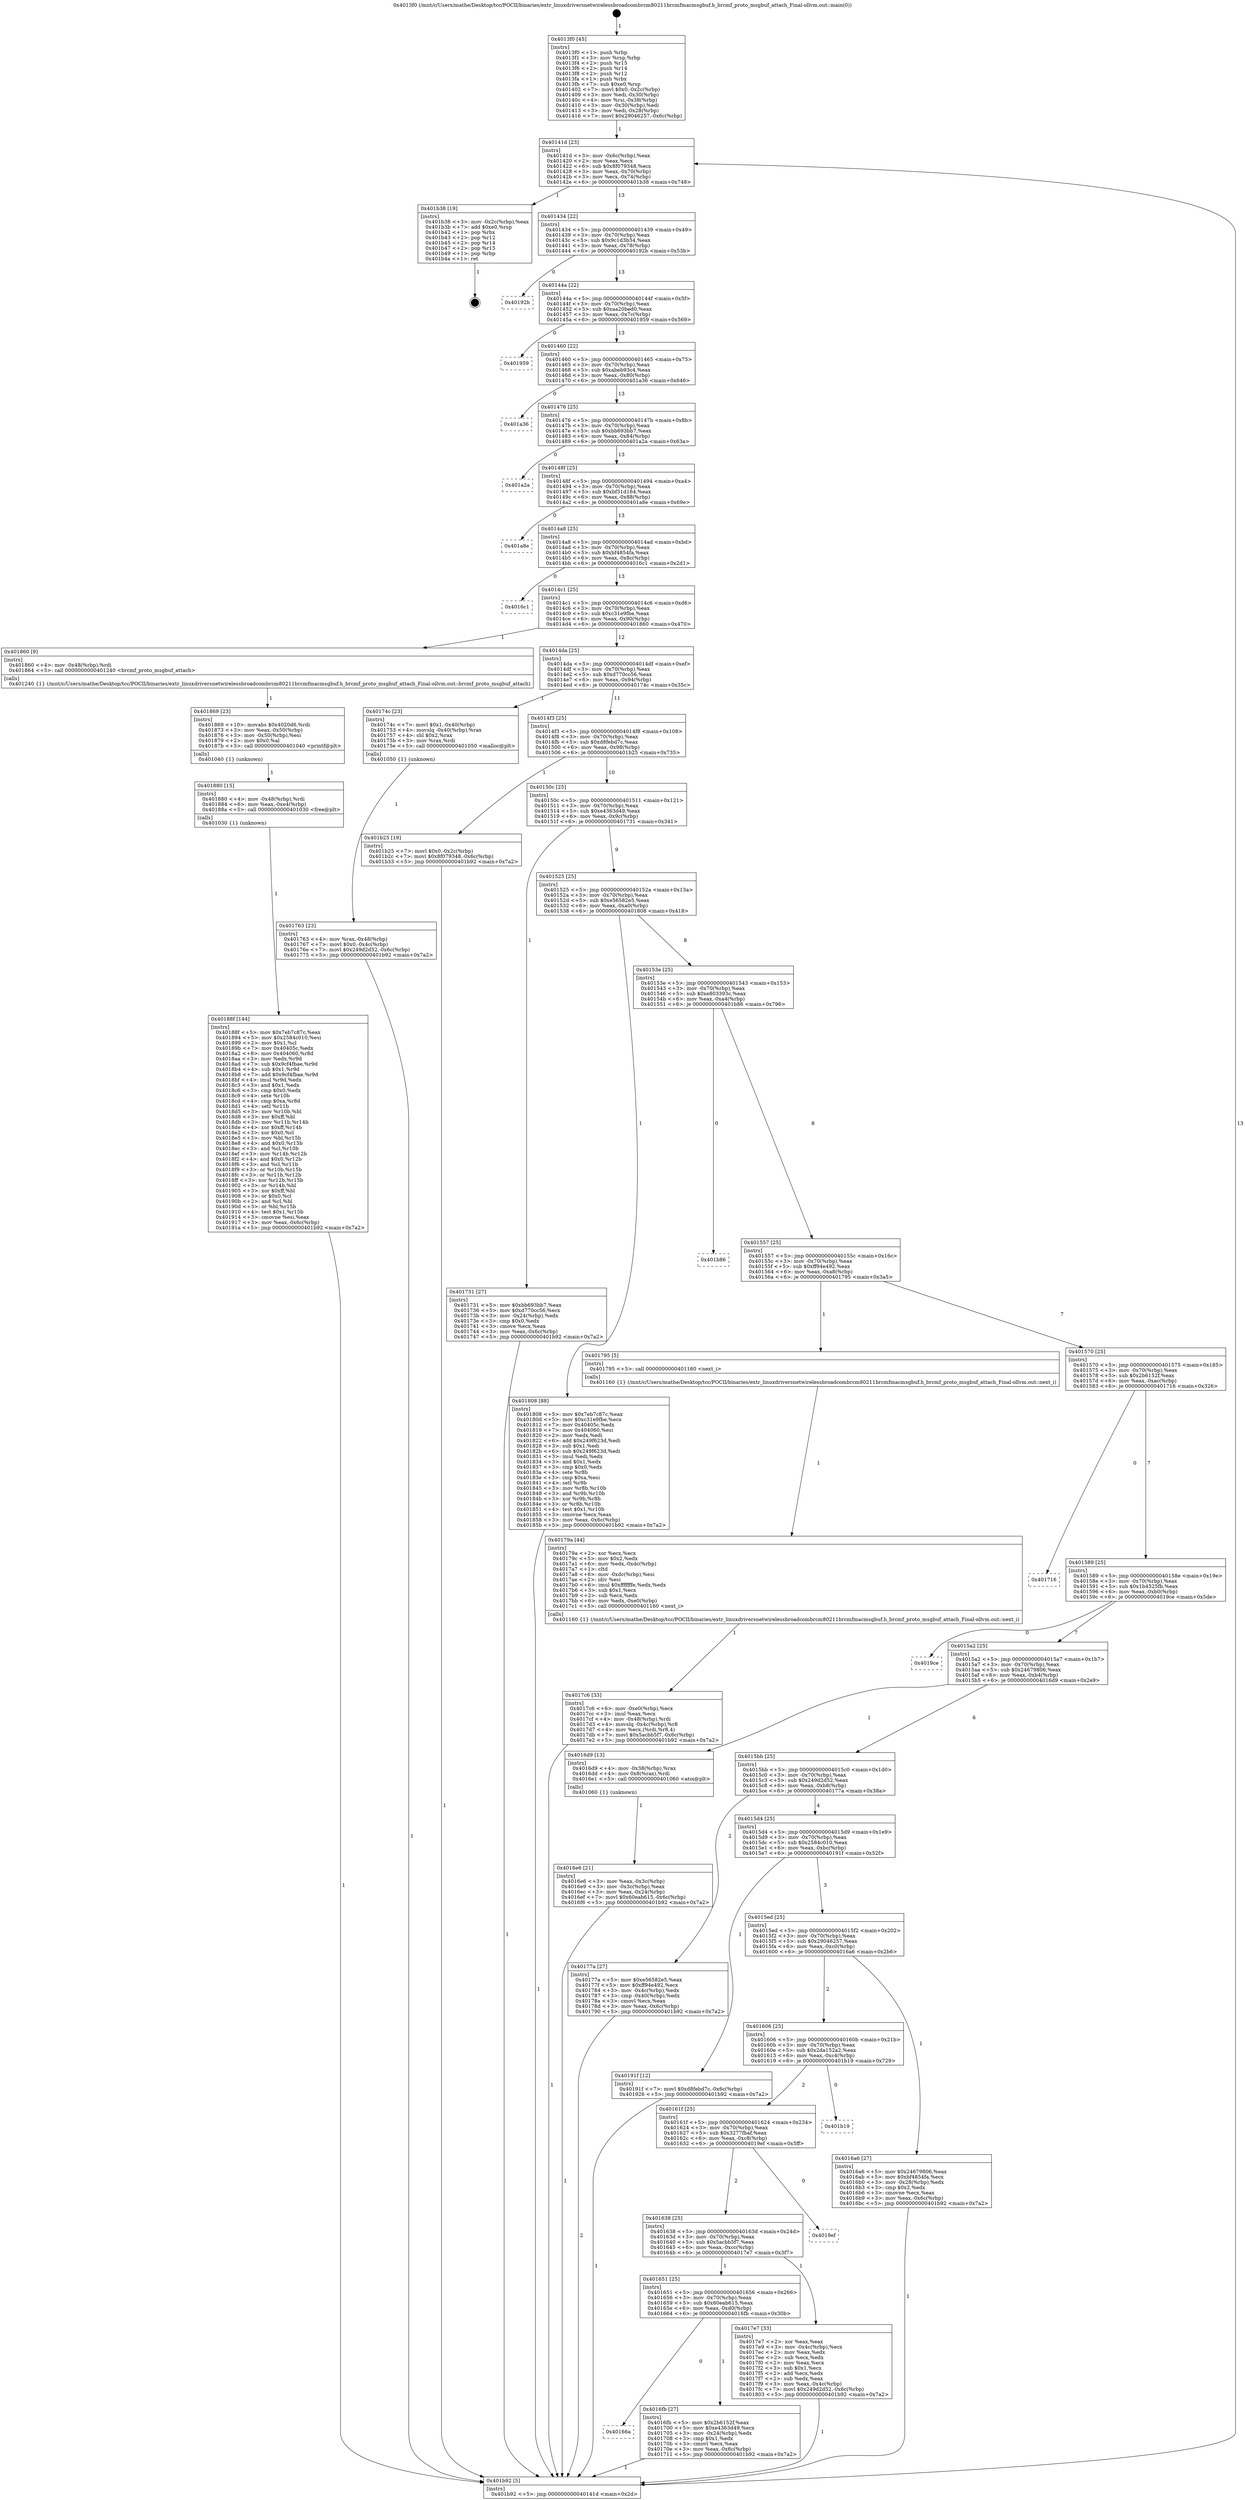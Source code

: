 digraph "0x4013f0" {
  label = "0x4013f0 (/mnt/c/Users/mathe/Desktop/tcc/POCII/binaries/extr_linuxdriversnetwirelessbroadcombrcm80211brcmfmacmsgbuf.h_brcmf_proto_msgbuf_attach_Final-ollvm.out::main(0))"
  labelloc = "t"
  node[shape=record]

  Entry [label="",width=0.3,height=0.3,shape=circle,fillcolor=black,style=filled]
  "0x40141d" [label="{
     0x40141d [23]\l
     | [instrs]\l
     &nbsp;&nbsp;0x40141d \<+3\>: mov -0x6c(%rbp),%eax\l
     &nbsp;&nbsp;0x401420 \<+2\>: mov %eax,%ecx\l
     &nbsp;&nbsp;0x401422 \<+6\>: sub $0x8f079348,%ecx\l
     &nbsp;&nbsp;0x401428 \<+3\>: mov %eax,-0x70(%rbp)\l
     &nbsp;&nbsp;0x40142b \<+3\>: mov %ecx,-0x74(%rbp)\l
     &nbsp;&nbsp;0x40142e \<+6\>: je 0000000000401b38 \<main+0x748\>\l
  }"]
  "0x401b38" [label="{
     0x401b38 [19]\l
     | [instrs]\l
     &nbsp;&nbsp;0x401b38 \<+3\>: mov -0x2c(%rbp),%eax\l
     &nbsp;&nbsp;0x401b3b \<+7\>: add $0xe0,%rsp\l
     &nbsp;&nbsp;0x401b42 \<+1\>: pop %rbx\l
     &nbsp;&nbsp;0x401b43 \<+2\>: pop %r12\l
     &nbsp;&nbsp;0x401b45 \<+2\>: pop %r14\l
     &nbsp;&nbsp;0x401b47 \<+2\>: pop %r15\l
     &nbsp;&nbsp;0x401b49 \<+1\>: pop %rbp\l
     &nbsp;&nbsp;0x401b4a \<+1\>: ret\l
  }"]
  "0x401434" [label="{
     0x401434 [22]\l
     | [instrs]\l
     &nbsp;&nbsp;0x401434 \<+5\>: jmp 0000000000401439 \<main+0x49\>\l
     &nbsp;&nbsp;0x401439 \<+3\>: mov -0x70(%rbp),%eax\l
     &nbsp;&nbsp;0x40143c \<+5\>: sub $0x9c1d3b34,%eax\l
     &nbsp;&nbsp;0x401441 \<+3\>: mov %eax,-0x78(%rbp)\l
     &nbsp;&nbsp;0x401444 \<+6\>: je 000000000040192b \<main+0x53b\>\l
  }"]
  Exit [label="",width=0.3,height=0.3,shape=circle,fillcolor=black,style=filled,peripheries=2]
  "0x40192b" [label="{
     0x40192b\l
  }", style=dashed]
  "0x40144a" [label="{
     0x40144a [22]\l
     | [instrs]\l
     &nbsp;&nbsp;0x40144a \<+5\>: jmp 000000000040144f \<main+0x5f\>\l
     &nbsp;&nbsp;0x40144f \<+3\>: mov -0x70(%rbp),%eax\l
     &nbsp;&nbsp;0x401452 \<+5\>: sub $0xaa20bed0,%eax\l
     &nbsp;&nbsp;0x401457 \<+3\>: mov %eax,-0x7c(%rbp)\l
     &nbsp;&nbsp;0x40145a \<+6\>: je 0000000000401959 \<main+0x569\>\l
  }"]
  "0x40188f" [label="{
     0x40188f [144]\l
     | [instrs]\l
     &nbsp;&nbsp;0x40188f \<+5\>: mov $0x7eb7c87c,%eax\l
     &nbsp;&nbsp;0x401894 \<+5\>: mov $0x2584c010,%esi\l
     &nbsp;&nbsp;0x401899 \<+2\>: mov $0x1,%cl\l
     &nbsp;&nbsp;0x40189b \<+7\>: mov 0x40405c,%edx\l
     &nbsp;&nbsp;0x4018a2 \<+8\>: mov 0x404060,%r8d\l
     &nbsp;&nbsp;0x4018aa \<+3\>: mov %edx,%r9d\l
     &nbsp;&nbsp;0x4018ad \<+7\>: sub $0x9cf4fbae,%r9d\l
     &nbsp;&nbsp;0x4018b4 \<+4\>: sub $0x1,%r9d\l
     &nbsp;&nbsp;0x4018b8 \<+7\>: add $0x9cf4fbae,%r9d\l
     &nbsp;&nbsp;0x4018bf \<+4\>: imul %r9d,%edx\l
     &nbsp;&nbsp;0x4018c3 \<+3\>: and $0x1,%edx\l
     &nbsp;&nbsp;0x4018c6 \<+3\>: cmp $0x0,%edx\l
     &nbsp;&nbsp;0x4018c9 \<+4\>: sete %r10b\l
     &nbsp;&nbsp;0x4018cd \<+4\>: cmp $0xa,%r8d\l
     &nbsp;&nbsp;0x4018d1 \<+4\>: setl %r11b\l
     &nbsp;&nbsp;0x4018d5 \<+3\>: mov %r10b,%bl\l
     &nbsp;&nbsp;0x4018d8 \<+3\>: xor $0xff,%bl\l
     &nbsp;&nbsp;0x4018db \<+3\>: mov %r11b,%r14b\l
     &nbsp;&nbsp;0x4018de \<+4\>: xor $0xff,%r14b\l
     &nbsp;&nbsp;0x4018e2 \<+3\>: xor $0x0,%cl\l
     &nbsp;&nbsp;0x4018e5 \<+3\>: mov %bl,%r15b\l
     &nbsp;&nbsp;0x4018e8 \<+4\>: and $0x0,%r15b\l
     &nbsp;&nbsp;0x4018ec \<+3\>: and %cl,%r10b\l
     &nbsp;&nbsp;0x4018ef \<+3\>: mov %r14b,%r12b\l
     &nbsp;&nbsp;0x4018f2 \<+4\>: and $0x0,%r12b\l
     &nbsp;&nbsp;0x4018f6 \<+3\>: and %cl,%r11b\l
     &nbsp;&nbsp;0x4018f9 \<+3\>: or %r10b,%r15b\l
     &nbsp;&nbsp;0x4018fc \<+3\>: or %r11b,%r12b\l
     &nbsp;&nbsp;0x4018ff \<+3\>: xor %r12b,%r15b\l
     &nbsp;&nbsp;0x401902 \<+3\>: or %r14b,%bl\l
     &nbsp;&nbsp;0x401905 \<+3\>: xor $0xff,%bl\l
     &nbsp;&nbsp;0x401908 \<+3\>: or $0x0,%cl\l
     &nbsp;&nbsp;0x40190b \<+2\>: and %cl,%bl\l
     &nbsp;&nbsp;0x40190d \<+3\>: or %bl,%r15b\l
     &nbsp;&nbsp;0x401910 \<+4\>: test $0x1,%r15b\l
     &nbsp;&nbsp;0x401914 \<+3\>: cmovne %esi,%eax\l
     &nbsp;&nbsp;0x401917 \<+3\>: mov %eax,-0x6c(%rbp)\l
     &nbsp;&nbsp;0x40191a \<+5\>: jmp 0000000000401b92 \<main+0x7a2\>\l
  }"]
  "0x401959" [label="{
     0x401959\l
  }", style=dashed]
  "0x401460" [label="{
     0x401460 [22]\l
     | [instrs]\l
     &nbsp;&nbsp;0x401460 \<+5\>: jmp 0000000000401465 \<main+0x75\>\l
     &nbsp;&nbsp;0x401465 \<+3\>: mov -0x70(%rbp),%eax\l
     &nbsp;&nbsp;0x401468 \<+5\>: sub $0xabeb93c4,%eax\l
     &nbsp;&nbsp;0x40146d \<+3\>: mov %eax,-0x80(%rbp)\l
     &nbsp;&nbsp;0x401470 \<+6\>: je 0000000000401a36 \<main+0x646\>\l
  }"]
  "0x401880" [label="{
     0x401880 [15]\l
     | [instrs]\l
     &nbsp;&nbsp;0x401880 \<+4\>: mov -0x48(%rbp),%rdi\l
     &nbsp;&nbsp;0x401884 \<+6\>: mov %eax,-0xe4(%rbp)\l
     &nbsp;&nbsp;0x40188a \<+5\>: call 0000000000401030 \<free@plt\>\l
     | [calls]\l
     &nbsp;&nbsp;0x401030 \{1\} (unknown)\l
  }"]
  "0x401a36" [label="{
     0x401a36\l
  }", style=dashed]
  "0x401476" [label="{
     0x401476 [25]\l
     | [instrs]\l
     &nbsp;&nbsp;0x401476 \<+5\>: jmp 000000000040147b \<main+0x8b\>\l
     &nbsp;&nbsp;0x40147b \<+3\>: mov -0x70(%rbp),%eax\l
     &nbsp;&nbsp;0x40147e \<+5\>: sub $0xbb693bb7,%eax\l
     &nbsp;&nbsp;0x401483 \<+6\>: mov %eax,-0x84(%rbp)\l
     &nbsp;&nbsp;0x401489 \<+6\>: je 0000000000401a2a \<main+0x63a\>\l
  }"]
  "0x401869" [label="{
     0x401869 [23]\l
     | [instrs]\l
     &nbsp;&nbsp;0x401869 \<+10\>: movabs $0x4020d6,%rdi\l
     &nbsp;&nbsp;0x401873 \<+3\>: mov %eax,-0x50(%rbp)\l
     &nbsp;&nbsp;0x401876 \<+3\>: mov -0x50(%rbp),%esi\l
     &nbsp;&nbsp;0x401879 \<+2\>: mov $0x0,%al\l
     &nbsp;&nbsp;0x40187b \<+5\>: call 0000000000401040 \<printf@plt\>\l
     | [calls]\l
     &nbsp;&nbsp;0x401040 \{1\} (unknown)\l
  }"]
  "0x401a2a" [label="{
     0x401a2a\l
  }", style=dashed]
  "0x40148f" [label="{
     0x40148f [25]\l
     | [instrs]\l
     &nbsp;&nbsp;0x40148f \<+5\>: jmp 0000000000401494 \<main+0xa4\>\l
     &nbsp;&nbsp;0x401494 \<+3\>: mov -0x70(%rbp),%eax\l
     &nbsp;&nbsp;0x401497 \<+5\>: sub $0xbf31d164,%eax\l
     &nbsp;&nbsp;0x40149c \<+6\>: mov %eax,-0x88(%rbp)\l
     &nbsp;&nbsp;0x4014a2 \<+6\>: je 0000000000401a8e \<main+0x69e\>\l
  }"]
  "0x4017c6" [label="{
     0x4017c6 [33]\l
     | [instrs]\l
     &nbsp;&nbsp;0x4017c6 \<+6\>: mov -0xe0(%rbp),%ecx\l
     &nbsp;&nbsp;0x4017cc \<+3\>: imul %eax,%ecx\l
     &nbsp;&nbsp;0x4017cf \<+4\>: mov -0x48(%rbp),%rdi\l
     &nbsp;&nbsp;0x4017d3 \<+4\>: movslq -0x4c(%rbp),%r8\l
     &nbsp;&nbsp;0x4017d7 \<+4\>: mov %ecx,(%rdi,%r8,4)\l
     &nbsp;&nbsp;0x4017db \<+7\>: movl $0x5acbb5f7,-0x6c(%rbp)\l
     &nbsp;&nbsp;0x4017e2 \<+5\>: jmp 0000000000401b92 \<main+0x7a2\>\l
  }"]
  "0x401a8e" [label="{
     0x401a8e\l
  }", style=dashed]
  "0x4014a8" [label="{
     0x4014a8 [25]\l
     | [instrs]\l
     &nbsp;&nbsp;0x4014a8 \<+5\>: jmp 00000000004014ad \<main+0xbd\>\l
     &nbsp;&nbsp;0x4014ad \<+3\>: mov -0x70(%rbp),%eax\l
     &nbsp;&nbsp;0x4014b0 \<+5\>: sub $0xbf4854fa,%eax\l
     &nbsp;&nbsp;0x4014b5 \<+6\>: mov %eax,-0x8c(%rbp)\l
     &nbsp;&nbsp;0x4014bb \<+6\>: je 00000000004016c1 \<main+0x2d1\>\l
  }"]
  "0x40179a" [label="{
     0x40179a [44]\l
     | [instrs]\l
     &nbsp;&nbsp;0x40179a \<+2\>: xor %ecx,%ecx\l
     &nbsp;&nbsp;0x40179c \<+5\>: mov $0x2,%edx\l
     &nbsp;&nbsp;0x4017a1 \<+6\>: mov %edx,-0xdc(%rbp)\l
     &nbsp;&nbsp;0x4017a7 \<+1\>: cltd\l
     &nbsp;&nbsp;0x4017a8 \<+6\>: mov -0xdc(%rbp),%esi\l
     &nbsp;&nbsp;0x4017ae \<+2\>: idiv %esi\l
     &nbsp;&nbsp;0x4017b0 \<+6\>: imul $0xfffffffe,%edx,%edx\l
     &nbsp;&nbsp;0x4017b6 \<+3\>: sub $0x1,%ecx\l
     &nbsp;&nbsp;0x4017b9 \<+2\>: sub %ecx,%edx\l
     &nbsp;&nbsp;0x4017bb \<+6\>: mov %edx,-0xe0(%rbp)\l
     &nbsp;&nbsp;0x4017c1 \<+5\>: call 0000000000401160 \<next_i\>\l
     | [calls]\l
     &nbsp;&nbsp;0x401160 \{1\} (/mnt/c/Users/mathe/Desktop/tcc/POCII/binaries/extr_linuxdriversnetwirelessbroadcombrcm80211brcmfmacmsgbuf.h_brcmf_proto_msgbuf_attach_Final-ollvm.out::next_i)\l
  }"]
  "0x4016c1" [label="{
     0x4016c1\l
  }", style=dashed]
  "0x4014c1" [label="{
     0x4014c1 [25]\l
     | [instrs]\l
     &nbsp;&nbsp;0x4014c1 \<+5\>: jmp 00000000004014c6 \<main+0xd6\>\l
     &nbsp;&nbsp;0x4014c6 \<+3\>: mov -0x70(%rbp),%eax\l
     &nbsp;&nbsp;0x4014c9 \<+5\>: sub $0xc31e9fbe,%eax\l
     &nbsp;&nbsp;0x4014ce \<+6\>: mov %eax,-0x90(%rbp)\l
     &nbsp;&nbsp;0x4014d4 \<+6\>: je 0000000000401860 \<main+0x470\>\l
  }"]
  "0x401763" [label="{
     0x401763 [23]\l
     | [instrs]\l
     &nbsp;&nbsp;0x401763 \<+4\>: mov %rax,-0x48(%rbp)\l
     &nbsp;&nbsp;0x401767 \<+7\>: movl $0x0,-0x4c(%rbp)\l
     &nbsp;&nbsp;0x40176e \<+7\>: movl $0x249d2d52,-0x6c(%rbp)\l
     &nbsp;&nbsp;0x401775 \<+5\>: jmp 0000000000401b92 \<main+0x7a2\>\l
  }"]
  "0x401860" [label="{
     0x401860 [9]\l
     | [instrs]\l
     &nbsp;&nbsp;0x401860 \<+4\>: mov -0x48(%rbp),%rdi\l
     &nbsp;&nbsp;0x401864 \<+5\>: call 0000000000401240 \<brcmf_proto_msgbuf_attach\>\l
     | [calls]\l
     &nbsp;&nbsp;0x401240 \{1\} (/mnt/c/Users/mathe/Desktop/tcc/POCII/binaries/extr_linuxdriversnetwirelessbroadcombrcm80211brcmfmacmsgbuf.h_brcmf_proto_msgbuf_attach_Final-ollvm.out::brcmf_proto_msgbuf_attach)\l
  }"]
  "0x4014da" [label="{
     0x4014da [25]\l
     | [instrs]\l
     &nbsp;&nbsp;0x4014da \<+5\>: jmp 00000000004014df \<main+0xef\>\l
     &nbsp;&nbsp;0x4014df \<+3\>: mov -0x70(%rbp),%eax\l
     &nbsp;&nbsp;0x4014e2 \<+5\>: sub $0xd770cc56,%eax\l
     &nbsp;&nbsp;0x4014e7 \<+6\>: mov %eax,-0x94(%rbp)\l
     &nbsp;&nbsp;0x4014ed \<+6\>: je 000000000040174c \<main+0x35c\>\l
  }"]
  "0x40166a" [label="{
     0x40166a\l
  }", style=dashed]
  "0x40174c" [label="{
     0x40174c [23]\l
     | [instrs]\l
     &nbsp;&nbsp;0x40174c \<+7\>: movl $0x1,-0x40(%rbp)\l
     &nbsp;&nbsp;0x401753 \<+4\>: movslq -0x40(%rbp),%rax\l
     &nbsp;&nbsp;0x401757 \<+4\>: shl $0x2,%rax\l
     &nbsp;&nbsp;0x40175b \<+3\>: mov %rax,%rdi\l
     &nbsp;&nbsp;0x40175e \<+5\>: call 0000000000401050 \<malloc@plt\>\l
     | [calls]\l
     &nbsp;&nbsp;0x401050 \{1\} (unknown)\l
  }"]
  "0x4014f3" [label="{
     0x4014f3 [25]\l
     | [instrs]\l
     &nbsp;&nbsp;0x4014f3 \<+5\>: jmp 00000000004014f8 \<main+0x108\>\l
     &nbsp;&nbsp;0x4014f8 \<+3\>: mov -0x70(%rbp),%eax\l
     &nbsp;&nbsp;0x4014fb \<+5\>: sub $0xd8febd7c,%eax\l
     &nbsp;&nbsp;0x401500 \<+6\>: mov %eax,-0x98(%rbp)\l
     &nbsp;&nbsp;0x401506 \<+6\>: je 0000000000401b25 \<main+0x735\>\l
  }"]
  "0x4016fb" [label="{
     0x4016fb [27]\l
     | [instrs]\l
     &nbsp;&nbsp;0x4016fb \<+5\>: mov $0x2b6152f,%eax\l
     &nbsp;&nbsp;0x401700 \<+5\>: mov $0xe4363d49,%ecx\l
     &nbsp;&nbsp;0x401705 \<+3\>: mov -0x24(%rbp),%edx\l
     &nbsp;&nbsp;0x401708 \<+3\>: cmp $0x1,%edx\l
     &nbsp;&nbsp;0x40170b \<+3\>: cmovl %ecx,%eax\l
     &nbsp;&nbsp;0x40170e \<+3\>: mov %eax,-0x6c(%rbp)\l
     &nbsp;&nbsp;0x401711 \<+5\>: jmp 0000000000401b92 \<main+0x7a2\>\l
  }"]
  "0x401b25" [label="{
     0x401b25 [19]\l
     | [instrs]\l
     &nbsp;&nbsp;0x401b25 \<+7\>: movl $0x0,-0x2c(%rbp)\l
     &nbsp;&nbsp;0x401b2c \<+7\>: movl $0x8f079348,-0x6c(%rbp)\l
     &nbsp;&nbsp;0x401b33 \<+5\>: jmp 0000000000401b92 \<main+0x7a2\>\l
  }"]
  "0x40150c" [label="{
     0x40150c [25]\l
     | [instrs]\l
     &nbsp;&nbsp;0x40150c \<+5\>: jmp 0000000000401511 \<main+0x121\>\l
     &nbsp;&nbsp;0x401511 \<+3\>: mov -0x70(%rbp),%eax\l
     &nbsp;&nbsp;0x401514 \<+5\>: sub $0xe4363d49,%eax\l
     &nbsp;&nbsp;0x401519 \<+6\>: mov %eax,-0x9c(%rbp)\l
     &nbsp;&nbsp;0x40151f \<+6\>: je 0000000000401731 \<main+0x341\>\l
  }"]
  "0x401651" [label="{
     0x401651 [25]\l
     | [instrs]\l
     &nbsp;&nbsp;0x401651 \<+5\>: jmp 0000000000401656 \<main+0x266\>\l
     &nbsp;&nbsp;0x401656 \<+3\>: mov -0x70(%rbp),%eax\l
     &nbsp;&nbsp;0x401659 \<+5\>: sub $0x60eab615,%eax\l
     &nbsp;&nbsp;0x40165e \<+6\>: mov %eax,-0xd0(%rbp)\l
     &nbsp;&nbsp;0x401664 \<+6\>: je 00000000004016fb \<main+0x30b\>\l
  }"]
  "0x401731" [label="{
     0x401731 [27]\l
     | [instrs]\l
     &nbsp;&nbsp;0x401731 \<+5\>: mov $0xbb693bb7,%eax\l
     &nbsp;&nbsp;0x401736 \<+5\>: mov $0xd770cc56,%ecx\l
     &nbsp;&nbsp;0x40173b \<+3\>: mov -0x24(%rbp),%edx\l
     &nbsp;&nbsp;0x40173e \<+3\>: cmp $0x0,%edx\l
     &nbsp;&nbsp;0x401741 \<+3\>: cmove %ecx,%eax\l
     &nbsp;&nbsp;0x401744 \<+3\>: mov %eax,-0x6c(%rbp)\l
     &nbsp;&nbsp;0x401747 \<+5\>: jmp 0000000000401b92 \<main+0x7a2\>\l
  }"]
  "0x401525" [label="{
     0x401525 [25]\l
     | [instrs]\l
     &nbsp;&nbsp;0x401525 \<+5\>: jmp 000000000040152a \<main+0x13a\>\l
     &nbsp;&nbsp;0x40152a \<+3\>: mov -0x70(%rbp),%eax\l
     &nbsp;&nbsp;0x40152d \<+5\>: sub $0xe56582e5,%eax\l
     &nbsp;&nbsp;0x401532 \<+6\>: mov %eax,-0xa0(%rbp)\l
     &nbsp;&nbsp;0x401538 \<+6\>: je 0000000000401808 \<main+0x418\>\l
  }"]
  "0x4017e7" [label="{
     0x4017e7 [33]\l
     | [instrs]\l
     &nbsp;&nbsp;0x4017e7 \<+2\>: xor %eax,%eax\l
     &nbsp;&nbsp;0x4017e9 \<+3\>: mov -0x4c(%rbp),%ecx\l
     &nbsp;&nbsp;0x4017ec \<+2\>: mov %eax,%edx\l
     &nbsp;&nbsp;0x4017ee \<+2\>: sub %ecx,%edx\l
     &nbsp;&nbsp;0x4017f0 \<+2\>: mov %eax,%ecx\l
     &nbsp;&nbsp;0x4017f2 \<+3\>: sub $0x1,%ecx\l
     &nbsp;&nbsp;0x4017f5 \<+2\>: add %ecx,%edx\l
     &nbsp;&nbsp;0x4017f7 \<+2\>: sub %edx,%eax\l
     &nbsp;&nbsp;0x4017f9 \<+3\>: mov %eax,-0x4c(%rbp)\l
     &nbsp;&nbsp;0x4017fc \<+7\>: movl $0x249d2d52,-0x6c(%rbp)\l
     &nbsp;&nbsp;0x401803 \<+5\>: jmp 0000000000401b92 \<main+0x7a2\>\l
  }"]
  "0x401808" [label="{
     0x401808 [88]\l
     | [instrs]\l
     &nbsp;&nbsp;0x401808 \<+5\>: mov $0x7eb7c87c,%eax\l
     &nbsp;&nbsp;0x40180d \<+5\>: mov $0xc31e9fbe,%ecx\l
     &nbsp;&nbsp;0x401812 \<+7\>: mov 0x40405c,%edx\l
     &nbsp;&nbsp;0x401819 \<+7\>: mov 0x404060,%esi\l
     &nbsp;&nbsp;0x401820 \<+2\>: mov %edx,%edi\l
     &nbsp;&nbsp;0x401822 \<+6\>: add $0x249f623d,%edi\l
     &nbsp;&nbsp;0x401828 \<+3\>: sub $0x1,%edi\l
     &nbsp;&nbsp;0x40182b \<+6\>: sub $0x249f623d,%edi\l
     &nbsp;&nbsp;0x401831 \<+3\>: imul %edi,%edx\l
     &nbsp;&nbsp;0x401834 \<+3\>: and $0x1,%edx\l
     &nbsp;&nbsp;0x401837 \<+3\>: cmp $0x0,%edx\l
     &nbsp;&nbsp;0x40183a \<+4\>: sete %r8b\l
     &nbsp;&nbsp;0x40183e \<+3\>: cmp $0xa,%esi\l
     &nbsp;&nbsp;0x401841 \<+4\>: setl %r9b\l
     &nbsp;&nbsp;0x401845 \<+3\>: mov %r8b,%r10b\l
     &nbsp;&nbsp;0x401848 \<+3\>: and %r9b,%r10b\l
     &nbsp;&nbsp;0x40184b \<+3\>: xor %r9b,%r8b\l
     &nbsp;&nbsp;0x40184e \<+3\>: or %r8b,%r10b\l
     &nbsp;&nbsp;0x401851 \<+4\>: test $0x1,%r10b\l
     &nbsp;&nbsp;0x401855 \<+3\>: cmovne %ecx,%eax\l
     &nbsp;&nbsp;0x401858 \<+3\>: mov %eax,-0x6c(%rbp)\l
     &nbsp;&nbsp;0x40185b \<+5\>: jmp 0000000000401b92 \<main+0x7a2\>\l
  }"]
  "0x40153e" [label="{
     0x40153e [25]\l
     | [instrs]\l
     &nbsp;&nbsp;0x40153e \<+5\>: jmp 0000000000401543 \<main+0x153\>\l
     &nbsp;&nbsp;0x401543 \<+3\>: mov -0x70(%rbp),%eax\l
     &nbsp;&nbsp;0x401546 \<+5\>: sub $0xe803393c,%eax\l
     &nbsp;&nbsp;0x40154b \<+6\>: mov %eax,-0xa4(%rbp)\l
     &nbsp;&nbsp;0x401551 \<+6\>: je 0000000000401b86 \<main+0x796\>\l
  }"]
  "0x401638" [label="{
     0x401638 [25]\l
     | [instrs]\l
     &nbsp;&nbsp;0x401638 \<+5\>: jmp 000000000040163d \<main+0x24d\>\l
     &nbsp;&nbsp;0x40163d \<+3\>: mov -0x70(%rbp),%eax\l
     &nbsp;&nbsp;0x401640 \<+5\>: sub $0x5acbb5f7,%eax\l
     &nbsp;&nbsp;0x401645 \<+6\>: mov %eax,-0xcc(%rbp)\l
     &nbsp;&nbsp;0x40164b \<+6\>: je 00000000004017e7 \<main+0x3f7\>\l
  }"]
  "0x401b86" [label="{
     0x401b86\l
  }", style=dashed]
  "0x401557" [label="{
     0x401557 [25]\l
     | [instrs]\l
     &nbsp;&nbsp;0x401557 \<+5\>: jmp 000000000040155c \<main+0x16c\>\l
     &nbsp;&nbsp;0x40155c \<+3\>: mov -0x70(%rbp),%eax\l
     &nbsp;&nbsp;0x40155f \<+5\>: sub $0xff94e492,%eax\l
     &nbsp;&nbsp;0x401564 \<+6\>: mov %eax,-0xa8(%rbp)\l
     &nbsp;&nbsp;0x40156a \<+6\>: je 0000000000401795 \<main+0x3a5\>\l
  }"]
  "0x4019ef" [label="{
     0x4019ef\l
  }", style=dashed]
  "0x401795" [label="{
     0x401795 [5]\l
     | [instrs]\l
     &nbsp;&nbsp;0x401795 \<+5\>: call 0000000000401160 \<next_i\>\l
     | [calls]\l
     &nbsp;&nbsp;0x401160 \{1\} (/mnt/c/Users/mathe/Desktop/tcc/POCII/binaries/extr_linuxdriversnetwirelessbroadcombrcm80211brcmfmacmsgbuf.h_brcmf_proto_msgbuf_attach_Final-ollvm.out::next_i)\l
  }"]
  "0x401570" [label="{
     0x401570 [25]\l
     | [instrs]\l
     &nbsp;&nbsp;0x401570 \<+5\>: jmp 0000000000401575 \<main+0x185\>\l
     &nbsp;&nbsp;0x401575 \<+3\>: mov -0x70(%rbp),%eax\l
     &nbsp;&nbsp;0x401578 \<+5\>: sub $0x2b6152f,%eax\l
     &nbsp;&nbsp;0x40157d \<+6\>: mov %eax,-0xac(%rbp)\l
     &nbsp;&nbsp;0x401583 \<+6\>: je 0000000000401716 \<main+0x326\>\l
  }"]
  "0x40161f" [label="{
     0x40161f [25]\l
     | [instrs]\l
     &nbsp;&nbsp;0x40161f \<+5\>: jmp 0000000000401624 \<main+0x234\>\l
     &nbsp;&nbsp;0x401624 \<+3\>: mov -0x70(%rbp),%eax\l
     &nbsp;&nbsp;0x401627 \<+5\>: sub $0x3277fbaf,%eax\l
     &nbsp;&nbsp;0x40162c \<+6\>: mov %eax,-0xc8(%rbp)\l
     &nbsp;&nbsp;0x401632 \<+6\>: je 00000000004019ef \<main+0x5ff\>\l
  }"]
  "0x401716" [label="{
     0x401716\l
  }", style=dashed]
  "0x401589" [label="{
     0x401589 [25]\l
     | [instrs]\l
     &nbsp;&nbsp;0x401589 \<+5\>: jmp 000000000040158e \<main+0x19e\>\l
     &nbsp;&nbsp;0x40158e \<+3\>: mov -0x70(%rbp),%eax\l
     &nbsp;&nbsp;0x401591 \<+5\>: sub $0x1b4525fb,%eax\l
     &nbsp;&nbsp;0x401596 \<+6\>: mov %eax,-0xb0(%rbp)\l
     &nbsp;&nbsp;0x40159c \<+6\>: je 00000000004019ce \<main+0x5de\>\l
  }"]
  "0x401b19" [label="{
     0x401b19\l
  }", style=dashed]
  "0x4019ce" [label="{
     0x4019ce\l
  }", style=dashed]
  "0x4015a2" [label="{
     0x4015a2 [25]\l
     | [instrs]\l
     &nbsp;&nbsp;0x4015a2 \<+5\>: jmp 00000000004015a7 \<main+0x1b7\>\l
     &nbsp;&nbsp;0x4015a7 \<+3\>: mov -0x70(%rbp),%eax\l
     &nbsp;&nbsp;0x4015aa \<+5\>: sub $0x24679806,%eax\l
     &nbsp;&nbsp;0x4015af \<+6\>: mov %eax,-0xb4(%rbp)\l
     &nbsp;&nbsp;0x4015b5 \<+6\>: je 00000000004016d9 \<main+0x2e9\>\l
  }"]
  "0x4016e6" [label="{
     0x4016e6 [21]\l
     | [instrs]\l
     &nbsp;&nbsp;0x4016e6 \<+3\>: mov %eax,-0x3c(%rbp)\l
     &nbsp;&nbsp;0x4016e9 \<+3\>: mov -0x3c(%rbp),%eax\l
     &nbsp;&nbsp;0x4016ec \<+3\>: mov %eax,-0x24(%rbp)\l
     &nbsp;&nbsp;0x4016ef \<+7\>: movl $0x60eab615,-0x6c(%rbp)\l
     &nbsp;&nbsp;0x4016f6 \<+5\>: jmp 0000000000401b92 \<main+0x7a2\>\l
  }"]
  "0x4016d9" [label="{
     0x4016d9 [13]\l
     | [instrs]\l
     &nbsp;&nbsp;0x4016d9 \<+4\>: mov -0x38(%rbp),%rax\l
     &nbsp;&nbsp;0x4016dd \<+4\>: mov 0x8(%rax),%rdi\l
     &nbsp;&nbsp;0x4016e1 \<+5\>: call 0000000000401060 \<atoi@plt\>\l
     | [calls]\l
     &nbsp;&nbsp;0x401060 \{1\} (unknown)\l
  }"]
  "0x4015bb" [label="{
     0x4015bb [25]\l
     | [instrs]\l
     &nbsp;&nbsp;0x4015bb \<+5\>: jmp 00000000004015c0 \<main+0x1d0\>\l
     &nbsp;&nbsp;0x4015c0 \<+3\>: mov -0x70(%rbp),%eax\l
     &nbsp;&nbsp;0x4015c3 \<+5\>: sub $0x249d2d52,%eax\l
     &nbsp;&nbsp;0x4015c8 \<+6\>: mov %eax,-0xb8(%rbp)\l
     &nbsp;&nbsp;0x4015ce \<+6\>: je 000000000040177a \<main+0x38a\>\l
  }"]
  "0x4013f0" [label="{
     0x4013f0 [45]\l
     | [instrs]\l
     &nbsp;&nbsp;0x4013f0 \<+1\>: push %rbp\l
     &nbsp;&nbsp;0x4013f1 \<+3\>: mov %rsp,%rbp\l
     &nbsp;&nbsp;0x4013f4 \<+2\>: push %r15\l
     &nbsp;&nbsp;0x4013f6 \<+2\>: push %r14\l
     &nbsp;&nbsp;0x4013f8 \<+2\>: push %r12\l
     &nbsp;&nbsp;0x4013fa \<+1\>: push %rbx\l
     &nbsp;&nbsp;0x4013fb \<+7\>: sub $0xe0,%rsp\l
     &nbsp;&nbsp;0x401402 \<+7\>: movl $0x0,-0x2c(%rbp)\l
     &nbsp;&nbsp;0x401409 \<+3\>: mov %edi,-0x30(%rbp)\l
     &nbsp;&nbsp;0x40140c \<+4\>: mov %rsi,-0x38(%rbp)\l
     &nbsp;&nbsp;0x401410 \<+3\>: mov -0x30(%rbp),%edi\l
     &nbsp;&nbsp;0x401413 \<+3\>: mov %edi,-0x28(%rbp)\l
     &nbsp;&nbsp;0x401416 \<+7\>: movl $0x29046257,-0x6c(%rbp)\l
  }"]
  "0x40177a" [label="{
     0x40177a [27]\l
     | [instrs]\l
     &nbsp;&nbsp;0x40177a \<+5\>: mov $0xe56582e5,%eax\l
     &nbsp;&nbsp;0x40177f \<+5\>: mov $0xff94e492,%ecx\l
     &nbsp;&nbsp;0x401784 \<+3\>: mov -0x4c(%rbp),%edx\l
     &nbsp;&nbsp;0x401787 \<+3\>: cmp -0x40(%rbp),%edx\l
     &nbsp;&nbsp;0x40178a \<+3\>: cmovl %ecx,%eax\l
     &nbsp;&nbsp;0x40178d \<+3\>: mov %eax,-0x6c(%rbp)\l
     &nbsp;&nbsp;0x401790 \<+5\>: jmp 0000000000401b92 \<main+0x7a2\>\l
  }"]
  "0x4015d4" [label="{
     0x4015d4 [25]\l
     | [instrs]\l
     &nbsp;&nbsp;0x4015d4 \<+5\>: jmp 00000000004015d9 \<main+0x1e9\>\l
     &nbsp;&nbsp;0x4015d9 \<+3\>: mov -0x70(%rbp),%eax\l
     &nbsp;&nbsp;0x4015dc \<+5\>: sub $0x2584c010,%eax\l
     &nbsp;&nbsp;0x4015e1 \<+6\>: mov %eax,-0xbc(%rbp)\l
     &nbsp;&nbsp;0x4015e7 \<+6\>: je 000000000040191f \<main+0x52f\>\l
  }"]
  "0x401b92" [label="{
     0x401b92 [5]\l
     | [instrs]\l
     &nbsp;&nbsp;0x401b92 \<+5\>: jmp 000000000040141d \<main+0x2d\>\l
  }"]
  "0x40191f" [label="{
     0x40191f [12]\l
     | [instrs]\l
     &nbsp;&nbsp;0x40191f \<+7\>: movl $0xd8febd7c,-0x6c(%rbp)\l
     &nbsp;&nbsp;0x401926 \<+5\>: jmp 0000000000401b92 \<main+0x7a2\>\l
  }"]
  "0x4015ed" [label="{
     0x4015ed [25]\l
     | [instrs]\l
     &nbsp;&nbsp;0x4015ed \<+5\>: jmp 00000000004015f2 \<main+0x202\>\l
     &nbsp;&nbsp;0x4015f2 \<+3\>: mov -0x70(%rbp),%eax\l
     &nbsp;&nbsp;0x4015f5 \<+5\>: sub $0x29046257,%eax\l
     &nbsp;&nbsp;0x4015fa \<+6\>: mov %eax,-0xc0(%rbp)\l
     &nbsp;&nbsp;0x401600 \<+6\>: je 00000000004016a6 \<main+0x2b6\>\l
  }"]
  "0x401606" [label="{
     0x401606 [25]\l
     | [instrs]\l
     &nbsp;&nbsp;0x401606 \<+5\>: jmp 000000000040160b \<main+0x21b\>\l
     &nbsp;&nbsp;0x40160b \<+3\>: mov -0x70(%rbp),%eax\l
     &nbsp;&nbsp;0x40160e \<+5\>: sub $0x2da152a2,%eax\l
     &nbsp;&nbsp;0x401613 \<+6\>: mov %eax,-0xc4(%rbp)\l
     &nbsp;&nbsp;0x401619 \<+6\>: je 0000000000401b19 \<main+0x729\>\l
  }"]
  "0x4016a6" [label="{
     0x4016a6 [27]\l
     | [instrs]\l
     &nbsp;&nbsp;0x4016a6 \<+5\>: mov $0x24679806,%eax\l
     &nbsp;&nbsp;0x4016ab \<+5\>: mov $0xbf4854fa,%ecx\l
     &nbsp;&nbsp;0x4016b0 \<+3\>: mov -0x28(%rbp),%edx\l
     &nbsp;&nbsp;0x4016b3 \<+3\>: cmp $0x2,%edx\l
     &nbsp;&nbsp;0x4016b6 \<+3\>: cmovne %ecx,%eax\l
     &nbsp;&nbsp;0x4016b9 \<+3\>: mov %eax,-0x6c(%rbp)\l
     &nbsp;&nbsp;0x4016bc \<+5\>: jmp 0000000000401b92 \<main+0x7a2\>\l
  }"]
  Entry -> "0x4013f0" [label=" 1"]
  "0x40141d" -> "0x401b38" [label=" 1"]
  "0x40141d" -> "0x401434" [label=" 13"]
  "0x401b38" -> Exit [label=" 1"]
  "0x401434" -> "0x40192b" [label=" 0"]
  "0x401434" -> "0x40144a" [label=" 13"]
  "0x401b25" -> "0x401b92" [label=" 1"]
  "0x40144a" -> "0x401959" [label=" 0"]
  "0x40144a" -> "0x401460" [label=" 13"]
  "0x40191f" -> "0x401b92" [label=" 1"]
  "0x401460" -> "0x401a36" [label=" 0"]
  "0x401460" -> "0x401476" [label=" 13"]
  "0x40188f" -> "0x401b92" [label=" 1"]
  "0x401476" -> "0x401a2a" [label=" 0"]
  "0x401476" -> "0x40148f" [label=" 13"]
  "0x401880" -> "0x40188f" [label=" 1"]
  "0x40148f" -> "0x401a8e" [label=" 0"]
  "0x40148f" -> "0x4014a8" [label=" 13"]
  "0x401869" -> "0x401880" [label=" 1"]
  "0x4014a8" -> "0x4016c1" [label=" 0"]
  "0x4014a8" -> "0x4014c1" [label=" 13"]
  "0x401860" -> "0x401869" [label=" 1"]
  "0x4014c1" -> "0x401860" [label=" 1"]
  "0x4014c1" -> "0x4014da" [label=" 12"]
  "0x401808" -> "0x401b92" [label=" 1"]
  "0x4014da" -> "0x40174c" [label=" 1"]
  "0x4014da" -> "0x4014f3" [label=" 11"]
  "0x4017e7" -> "0x401b92" [label=" 1"]
  "0x4014f3" -> "0x401b25" [label=" 1"]
  "0x4014f3" -> "0x40150c" [label=" 10"]
  "0x4017c6" -> "0x401b92" [label=" 1"]
  "0x40150c" -> "0x401731" [label=" 1"]
  "0x40150c" -> "0x401525" [label=" 9"]
  "0x401795" -> "0x40179a" [label=" 1"]
  "0x401525" -> "0x401808" [label=" 1"]
  "0x401525" -> "0x40153e" [label=" 8"]
  "0x40177a" -> "0x401b92" [label=" 2"]
  "0x40153e" -> "0x401b86" [label=" 0"]
  "0x40153e" -> "0x401557" [label=" 8"]
  "0x40174c" -> "0x401763" [label=" 1"]
  "0x401557" -> "0x401795" [label=" 1"]
  "0x401557" -> "0x401570" [label=" 7"]
  "0x401731" -> "0x401b92" [label=" 1"]
  "0x401570" -> "0x401716" [label=" 0"]
  "0x401570" -> "0x401589" [label=" 7"]
  "0x401651" -> "0x40166a" [label=" 0"]
  "0x401589" -> "0x4019ce" [label=" 0"]
  "0x401589" -> "0x4015a2" [label=" 7"]
  "0x401651" -> "0x4016fb" [label=" 1"]
  "0x4015a2" -> "0x4016d9" [label=" 1"]
  "0x4015a2" -> "0x4015bb" [label=" 6"]
  "0x401638" -> "0x401651" [label=" 1"]
  "0x4015bb" -> "0x40177a" [label=" 2"]
  "0x4015bb" -> "0x4015d4" [label=" 4"]
  "0x401638" -> "0x4017e7" [label=" 1"]
  "0x4015d4" -> "0x40191f" [label=" 1"]
  "0x4015d4" -> "0x4015ed" [label=" 3"]
  "0x401763" -> "0x401b92" [label=" 1"]
  "0x4015ed" -> "0x4016a6" [label=" 1"]
  "0x4015ed" -> "0x401606" [label=" 2"]
  "0x4016a6" -> "0x401b92" [label=" 1"]
  "0x4013f0" -> "0x40141d" [label=" 1"]
  "0x401b92" -> "0x40141d" [label=" 13"]
  "0x4016d9" -> "0x4016e6" [label=" 1"]
  "0x4016e6" -> "0x401b92" [label=" 1"]
  "0x40179a" -> "0x4017c6" [label=" 1"]
  "0x401606" -> "0x401b19" [label=" 0"]
  "0x401606" -> "0x40161f" [label=" 2"]
  "0x4016fb" -> "0x401b92" [label=" 1"]
  "0x40161f" -> "0x4019ef" [label=" 0"]
  "0x40161f" -> "0x401638" [label=" 2"]
}
